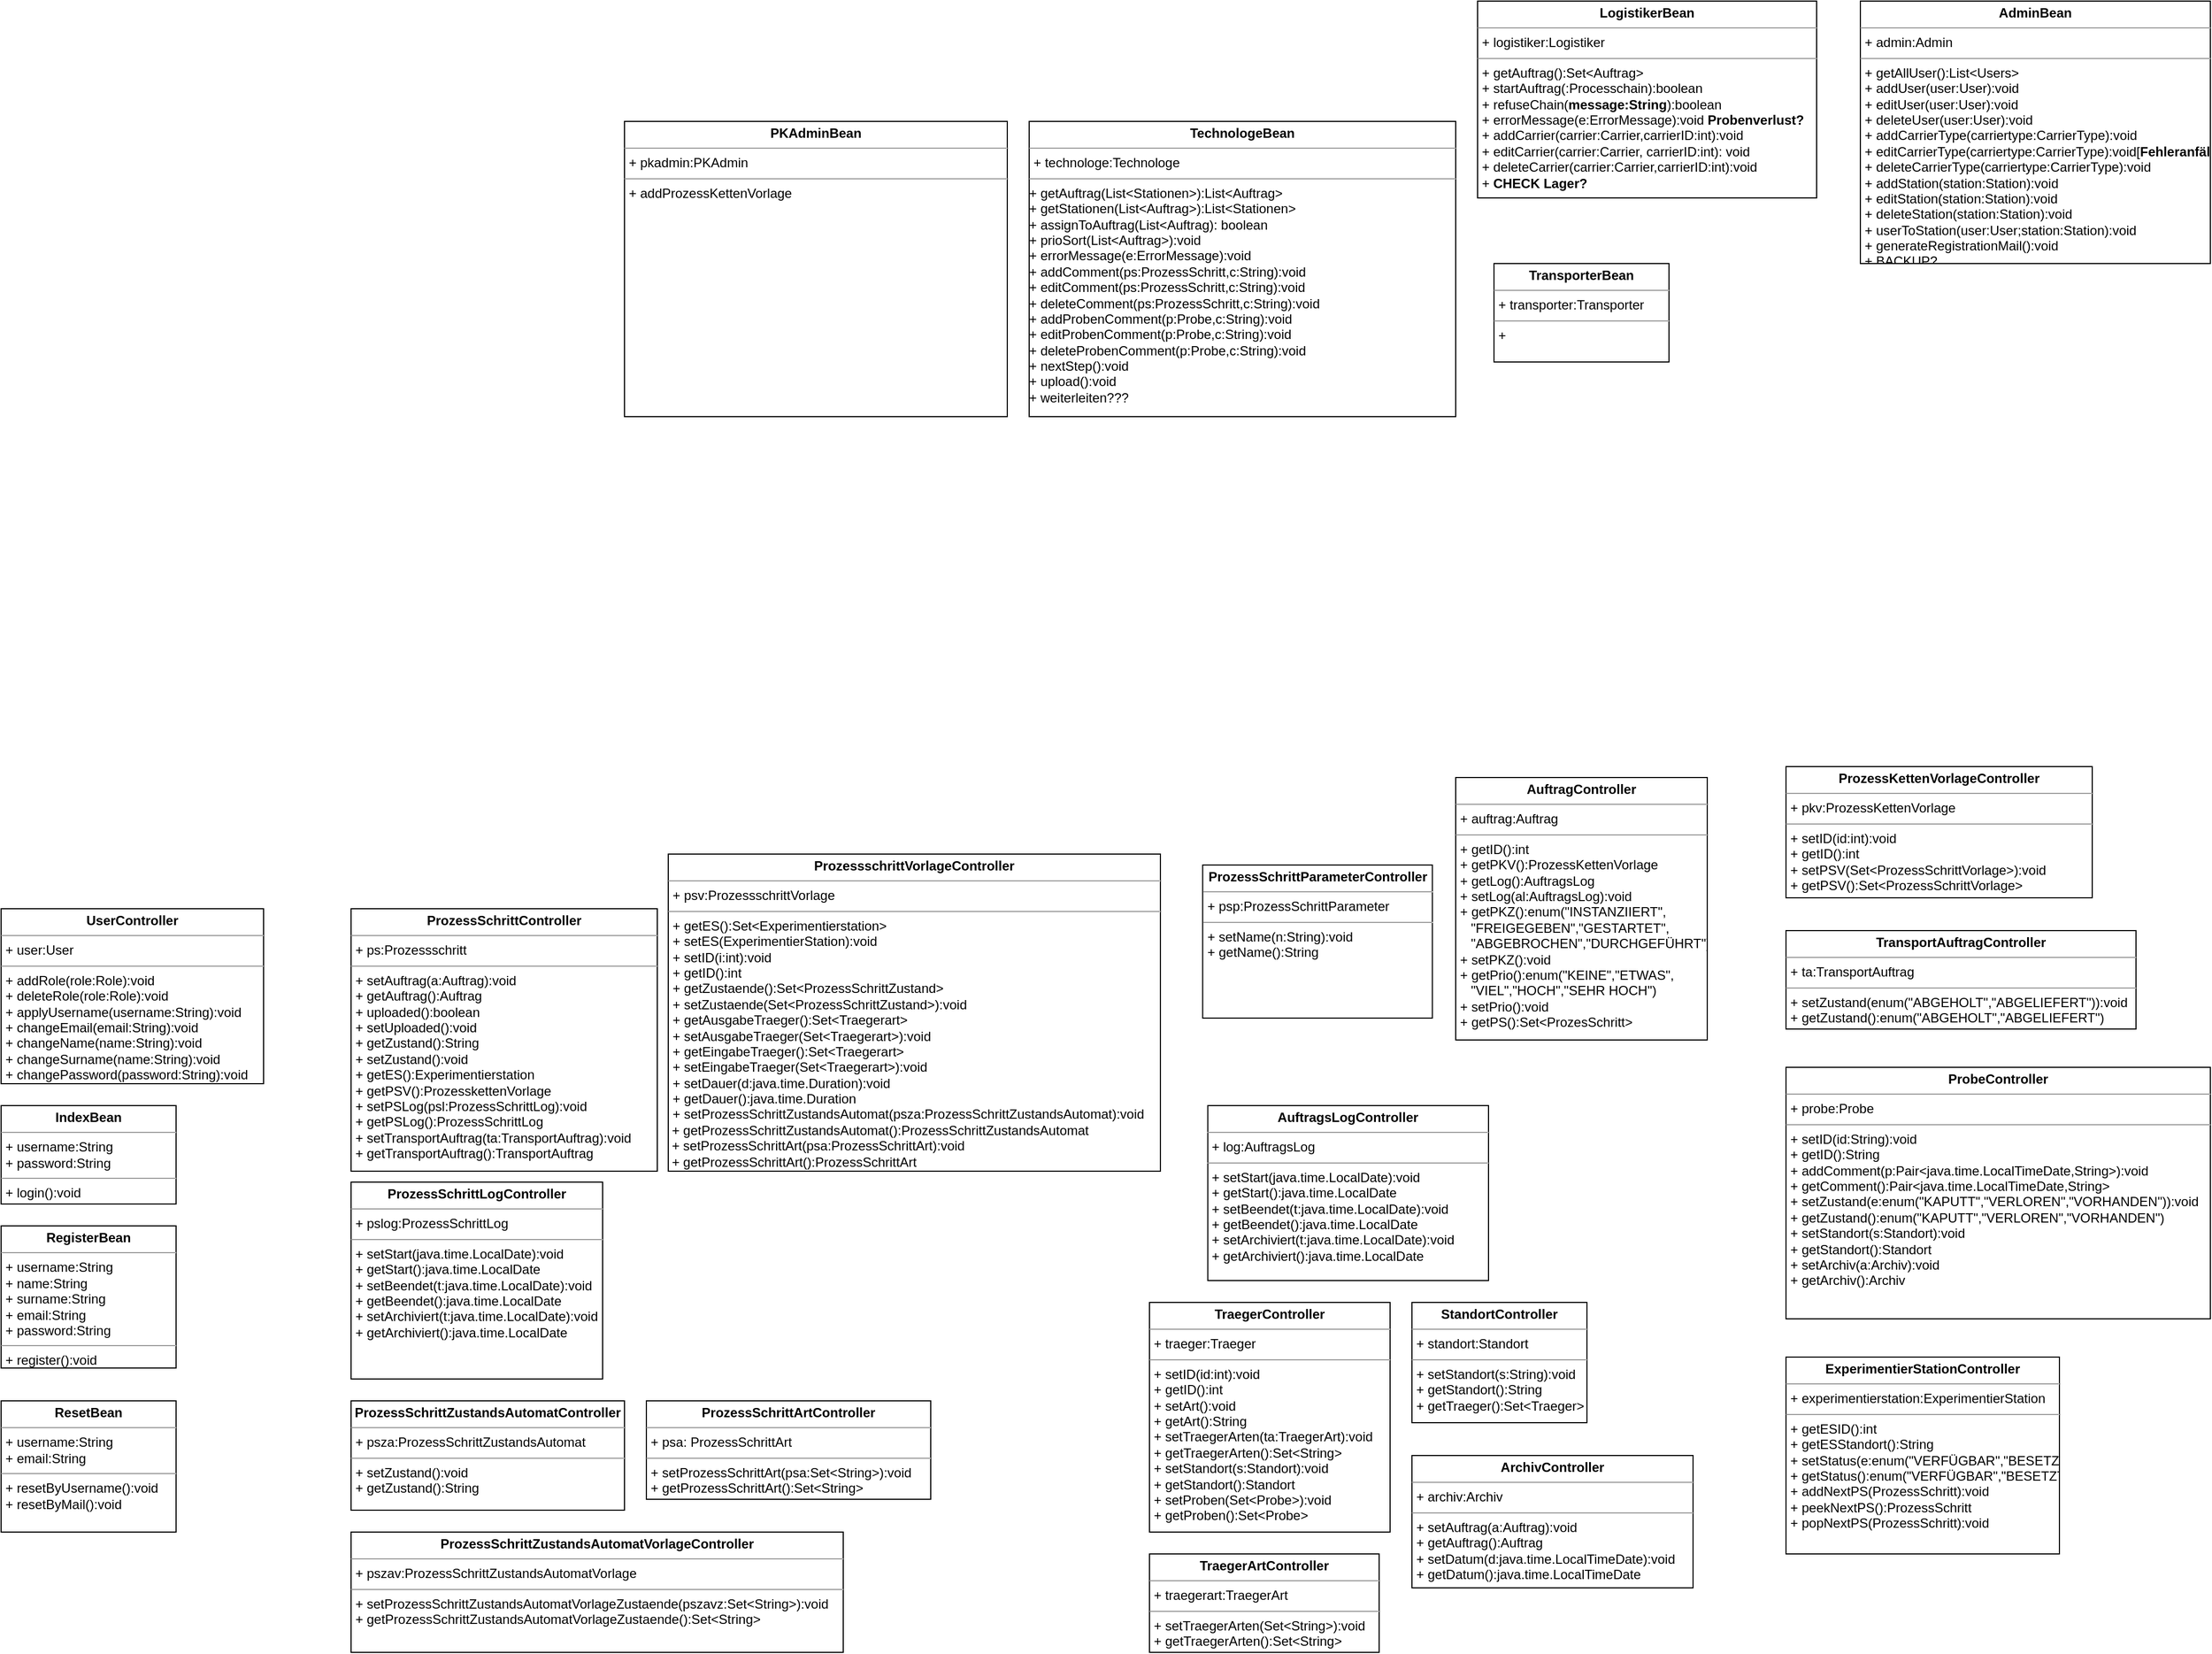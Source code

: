<mxfile version="12.4.3" type="device" pages="1"><diagram id="1I2trbqIhptDOFB38S4y" name="Page-1"><mxGraphModel dx="950" dy="1344" grid="1" gridSize="10" guides="1" tooltips="1" connect="1" arrows="1" fold="1" page="1" pageScale="1" pageWidth="1169" pageHeight="827" math="0" shadow="0"><root><mxCell id="0"/><mxCell id="1" parent="0"/><mxCell id="bt5XZyQBoToWOu4TSzOc-6" value="&lt;p style=&quot;margin: 0px ; margin-top: 4px ; text-align: center&quot;&gt;&lt;b&gt;UserController&lt;/b&gt;&lt;/p&gt;&lt;hr size=&quot;1&quot;&gt;&lt;p style=&quot;margin: 0px ; margin-left: 4px&quot;&gt;+ user:User&lt;/p&gt;&lt;hr size=&quot;1&quot;&gt;&lt;p style=&quot;margin: 0px ; margin-left: 4px&quot;&gt;+ addRole(role:Role):void&lt;/p&gt;&lt;p style=&quot;margin: 0px ; margin-left: 4px&quot;&gt;+ deleteRole(role:Role):void&lt;/p&gt;&lt;p style=&quot;margin: 0px ; margin-left: 4px&quot;&gt;+ applyUsername(username:String):void&lt;/p&gt;&lt;p style=&quot;margin: 0px ; margin-left: 4px&quot;&gt;+ changeEmail(email:String):void&lt;/p&gt;&lt;p style=&quot;margin: 0px ; margin-left: 4px&quot;&gt;&lt;span&gt;+ changeName(name:String):void&lt;/span&gt;&lt;br&gt;&lt;/p&gt;&lt;p style=&quot;margin: 0px 0px 0px 4px&quot;&gt;+ changeSurname(name:String):void&lt;/p&gt;&lt;p style=&quot;margin: 0px 0px 0px 4px&quot;&gt;+ changePassword(password:String):void&lt;/p&gt;&lt;p style=&quot;margin: 0px ; margin-left: 4px&quot;&gt;&amp;nbsp;&amp;nbsp;&lt;/p&gt;" style="verticalAlign=top;align=left;overflow=fill;fontSize=12;fontFamily=Helvetica;html=1;" parent="1" vertex="1"><mxGeometry x="70" y="80" width="240" height="160" as="geometry"/></mxCell><mxCell id="bt5XZyQBoToWOu4TSzOc-8" value="&lt;p style=&quot;margin: 0px ; margin-top: 4px ; text-align: center&quot;&gt;&lt;b&gt;AdminBean&lt;/b&gt;&lt;/p&gt;&lt;hr size=&quot;1&quot;&gt;&lt;p style=&quot;margin: 0px ; margin-left: 4px&quot;&gt;+ admin:Admin&lt;/p&gt;&lt;hr size=&quot;1&quot;&gt;&lt;p style=&quot;margin: 0px ; margin-left: 4px&quot;&gt;+ getAllUser():List&amp;lt;Users&amp;gt;&lt;/p&gt;&lt;p style=&quot;margin: 0px ; margin-left: 4px&quot;&gt;+ addUser(user:User):void&lt;/p&gt;&lt;p style=&quot;margin: 0px ; margin-left: 4px&quot;&gt;+ editUser(user:User):void&lt;/p&gt;&lt;p style=&quot;margin: 0px ; margin-left: 4px&quot;&gt;+ deleteUser(user:User):void&lt;/p&gt;&lt;p style=&quot;margin: 0px ; margin-left: 4px&quot;&gt;+ addCarrierType(carriertype:CarrierType):void&lt;/p&gt;&lt;p style=&quot;margin: 0px ; margin-left: 4px&quot;&gt;+ editCarrierType(carriertype:CarrierType):void&lt;span&gt;[&lt;/span&gt;&lt;b&gt;Fehleranfällig&lt;/b&gt;&lt;span&gt;]&lt;/span&gt;&lt;/p&gt;&lt;p style=&quot;margin: 0px ; margin-left: 4px&quot;&gt;+ deleteCarrierType(carriertype:CarrierType):void&lt;/p&gt;&lt;p style=&quot;margin: 0px ; margin-left: 4px&quot;&gt;+&amp;nbsp;&lt;span&gt;addStation(station:Station):void&lt;/span&gt;&lt;/p&gt;&lt;p style=&quot;margin: 0px ; margin-left: 4px&quot;&gt;+ editStation(station:Station):void&lt;/p&gt;&lt;p style=&quot;margin: 0px ; margin-left: 4px&quot;&gt;+ deleteStation(station:Station):void&lt;/p&gt;&lt;p style=&quot;margin: 0px ; margin-left: 4px&quot;&gt;+ userToStation(user:User;station:Station):void&lt;/p&gt;&lt;p style=&quot;margin: 0px ; margin-left: 4px&quot;&gt;+ generateRegistrationMail():void&lt;/p&gt;&lt;p style=&quot;margin: 0px ; margin-left: 4px&quot;&gt;+ BACKUP?&lt;/p&gt;" style="verticalAlign=top;align=left;overflow=fill;fontSize=12;fontFamily=Helvetica;html=1;" parent="1" vertex="1"><mxGeometry x="1770" y="-750" width="320" height="240" as="geometry"/></mxCell><mxCell id="bt5XZyQBoToWOu4TSzOc-9" value="&lt;p style=&quot;margin: 0px ; margin-top: 4px ; text-align: center&quot;&gt;&lt;b&gt;IndexBean&lt;/b&gt;&lt;/p&gt;&lt;hr size=&quot;1&quot;&gt;&lt;p style=&quot;margin: 0px ; margin-left: 4px&quot;&gt;+ username:String&lt;/p&gt;&lt;p style=&quot;margin: 0px ; margin-left: 4px&quot;&gt;+ password:String&lt;/p&gt;&lt;hr size=&quot;1&quot;&gt;&lt;p style=&quot;margin: 0px ; margin-left: 4px&quot;&gt;+ login():void&lt;/p&gt;&lt;p style=&quot;margin: 0px ; margin-left: 4px&quot;&gt;&lt;br&gt;&lt;/p&gt;" style="verticalAlign=top;align=left;overflow=fill;fontSize=12;fontFamily=Helvetica;html=1;" parent="1" vertex="1"><mxGeometry x="70" y="260" width="160" height="90" as="geometry"/></mxCell><mxCell id="bt5XZyQBoToWOu4TSzOc-10" value="&lt;p style=&quot;margin: 0px ; margin-top: 4px ; text-align: center&quot;&gt;&lt;b&gt;ResetBean&lt;/b&gt;&lt;/p&gt;&lt;hr size=&quot;1&quot;&gt;&lt;p style=&quot;margin: 0px ; margin-left: 4px&quot;&gt;+ username:String&lt;/p&gt;&lt;p style=&quot;margin: 0px ; margin-left: 4px&quot;&gt;+ email:String&lt;/p&gt;&lt;hr size=&quot;1&quot;&gt;&lt;p style=&quot;margin: 0px ; margin-left: 4px&quot;&gt;+ resetByUsername():void&lt;/p&gt;&lt;p style=&quot;margin: 0px ; margin-left: 4px&quot;&gt;+ resetByMail():void&lt;/p&gt;" style="verticalAlign=top;align=left;overflow=fill;fontSize=12;fontFamily=Helvetica;html=1;" parent="1" vertex="1"><mxGeometry x="70" y="530" width="160" height="120" as="geometry"/></mxCell><mxCell id="bt5XZyQBoToWOu4TSzOc-11" value="&lt;p style=&quot;margin: 0px ; margin-top: 4px ; text-align: center&quot;&gt;&lt;b&gt;RegisterBean&lt;/b&gt;&lt;/p&gt;&lt;hr size=&quot;1&quot;&gt;&lt;p style=&quot;margin: 0px ; margin-left: 4px&quot;&gt;+ username:String&lt;/p&gt;&lt;p style=&quot;margin: 0px ; margin-left: 4px&quot;&gt;+ name:String&lt;/p&gt;&lt;p style=&quot;margin: 0px ; margin-left: 4px&quot;&gt;+ surname:String&lt;/p&gt;&lt;p style=&quot;margin: 0px ; margin-left: 4px&quot;&gt;+ email:String&lt;/p&gt;&lt;p style=&quot;margin: 0px ; margin-left: 4px&quot;&gt;+ password:String&lt;/p&gt;&lt;hr size=&quot;1&quot;&gt;&lt;p style=&quot;margin: 0px ; margin-left: 4px&quot;&gt;+ register():void&lt;/p&gt;&lt;p style=&quot;margin: 0px ; margin-left: 4px&quot;&gt;&lt;br&gt;&lt;/p&gt;" style="verticalAlign=top;align=left;overflow=fill;fontSize=12;fontFamily=Helvetica;html=1;" parent="1" vertex="1"><mxGeometry x="70" y="370" width="160" height="130" as="geometry"/></mxCell><mxCell id="w9rJ3m3KGhittXvnt9Jx-1" value="&lt;p style=&quot;margin: 0px ; margin-top: 4px ; text-align: center&quot;&gt;&lt;b&gt;LogistikerBean&lt;/b&gt;&lt;/p&gt;&lt;hr size=&quot;1&quot;&gt;&lt;p style=&quot;margin: 0px ; margin-left: 4px&quot;&gt;+ logistiker:Logistiker&lt;/p&gt;&lt;hr size=&quot;1&quot;&gt;&lt;p style=&quot;margin: 0px ; margin-left: 4px&quot;&gt;+ getAuftrag():Set&amp;lt;Auftrag&amp;gt;&lt;/p&gt;&lt;p style=&quot;margin: 0px ; margin-left: 4px&quot;&gt;+ startAuftrag(:Processchain):boolean&lt;/p&gt;&lt;p style=&quot;margin: 0px ; margin-left: 4px&quot;&gt;+ refuseChain(&lt;b&gt;message:String&lt;/b&gt;):boolean&lt;/p&gt;&lt;p style=&quot;margin: 0px ; margin-left: 4px&quot;&gt;+ errorMessage(e:ErrorMessage):void &lt;b&gt;Probenverlust?&lt;/b&gt;&lt;/p&gt;&lt;p style=&quot;margin: 0px ; margin-left: 4px&quot;&gt;+ addCarrier(carrier:Carrier,carrierID:int):void&lt;/p&gt;&lt;p style=&quot;margin: 0px ; margin-left: 4px&quot;&gt;+ editCarrier(carrier:Carrier, carrierID:int): void&lt;/p&gt;&lt;p style=&quot;margin: 0px ; margin-left: 4px&quot;&gt;+ deleteCarrier(carrier:Carrier,carrierID:int):void&lt;/p&gt;&lt;p style=&quot;margin: 0px ; margin-left: 4px&quot;&gt;+ &lt;b&gt;CHECK Lager?&lt;/b&gt;&lt;/p&gt;" style="verticalAlign=top;align=left;overflow=fill;fontSize=12;fontFamily=Helvetica;html=1;" parent="1" vertex="1"><mxGeometry x="1420" y="-750" width="310" height="180" as="geometry"/></mxCell><mxCell id="w9rJ3m3KGhittXvnt9Jx-5" value="&lt;p style=&quot;margin: 0px ; margin-top: 4px ; text-align: center&quot;&gt;&lt;b&gt;TechnologeBean&lt;/b&gt;&lt;/p&gt;&lt;hr size=&quot;1&quot;&gt;&lt;p style=&quot;margin: 0px ; margin-left: 4px&quot;&gt;+ technologe:Technologe&lt;/p&gt;&lt;hr size=&quot;1&quot;&gt;+ getAuftrag(List&amp;lt;Stationen&amp;gt;):List&amp;lt;Auftrag&amp;gt;&lt;br&gt;+ getStationen(List&amp;lt;Auftrag&amp;gt;):List&amp;lt;Stationen&amp;gt;&lt;br&gt;+ assignToAuftrag(List&amp;lt;Auftrag): boolean&lt;br&gt;+ prioSort(List&amp;lt;Auftrag&amp;gt;):void&lt;br&gt;+ errorMessage(e:ErrorMessage):void&lt;br&gt;+ addComment(ps:ProzessSchritt,c:String):void&lt;br&gt;+ editComment(ps:ProzessSchritt,c:String):void&lt;br&gt;+ deleteComment(ps:ProzessSchritt,c:String):void&lt;br&gt;+ addProbenComment(p:Probe,c:String):void&lt;br&gt;+ editProbenComment(p:Probe,c:String):void&lt;br&gt;+ deleteProbenComment(p:Probe,c:String):void&lt;br&gt;+ nextStep():void&lt;br&gt;+ upload():void&lt;br&gt;+ weiterleiten???" style="verticalAlign=top;align=left;overflow=fill;fontSize=12;fontFamily=Helvetica;html=1;" parent="1" vertex="1"><mxGeometry x="1010" y="-640" width="390" height="270" as="geometry"/></mxCell><mxCell id="22TiIW3xH9G2mGkbkOyh-3" value="&lt;p style=&quot;margin: 0px ; margin-top: 4px ; text-align: center&quot;&gt;&lt;b&gt;PKAdminBean&lt;/b&gt;&lt;/p&gt;&lt;hr size=&quot;1&quot;&gt;&lt;p style=&quot;margin: 0px ; margin-left: 4px&quot;&gt;+ pkadmin:PKAdmin&lt;/p&gt;&lt;hr size=&quot;1&quot;&gt;&lt;p style=&quot;margin: 0px ; margin-left: 4px&quot;&gt;+ addProzessKettenVorlage&lt;/p&gt;" style="verticalAlign=top;align=left;overflow=fill;fontSize=12;fontFamily=Helvetica;html=1;" parent="1" vertex="1"><mxGeometry x="640" y="-640" width="350" height="270" as="geometry"/></mxCell><mxCell id="22TiIW3xH9G2mGkbkOyh-5" value="&lt;p style=&quot;margin: 0px ; margin-top: 4px ; text-align: center&quot;&gt;&lt;b&gt;ProzessKettenVorlageController&lt;/b&gt;&lt;/p&gt;&lt;hr size=&quot;1&quot;&gt;&lt;p style=&quot;margin: 0px ; margin-left: 4px&quot;&gt;+ pkv:ProzessKettenVorlage&lt;/p&gt;&lt;hr size=&quot;1&quot;&gt;&lt;p style=&quot;margin: 0px ; margin-left: 4px&quot;&gt;+ setID(id:int):void&lt;/p&gt;&lt;p style=&quot;margin: 0px ; margin-left: 4px&quot;&gt;+ getID():int&lt;/p&gt;&lt;p style=&quot;margin: 0px ; margin-left: 4px&quot;&gt;+ setPSV(Set&amp;lt;ProzessSchrittVorlage&amp;gt;):void&lt;/p&gt;&lt;p style=&quot;margin: 0px ; margin-left: 4px&quot;&gt;+ getPSV():Set&amp;lt;ProzessSchrittVorlage&amp;gt;&lt;/p&gt;&lt;p style=&quot;margin: 0px ; margin-left: 4px&quot;&gt;&lt;br&gt;&lt;/p&gt;" style="verticalAlign=top;align=left;overflow=fill;fontSize=12;fontFamily=Helvetica;html=1;" parent="1" vertex="1"><mxGeometry x="1702" y="-50" width="280" height="120" as="geometry"/></mxCell><mxCell id="22TiIW3xH9G2mGkbkOyh-6" value="&lt;p style=&quot;margin: 0px ; margin-top: 4px ; text-align: center&quot;&gt;&lt;b&gt;AuftragController&lt;/b&gt;&lt;/p&gt;&lt;hr size=&quot;1&quot;&gt;&lt;p style=&quot;margin: 0px ; margin-left: 4px&quot;&gt;+ auftrag:Auftrag&lt;/p&gt;&lt;hr size=&quot;1&quot;&gt;&lt;p style=&quot;margin: 0px ; margin-left: 4px&quot;&gt;+ getID():int&lt;/p&gt;&lt;p style=&quot;margin: 0px ; margin-left: 4px&quot;&gt;+ getPKV():ProzessKettenVorlage&lt;/p&gt;&lt;p style=&quot;margin: 0px ; margin-left: 4px&quot;&gt;+ getLog():AuftragsLog&lt;/p&gt;&lt;p style=&quot;margin: 0px ; margin-left: 4px&quot;&gt;+ setLog(al:AuftragsLog):void&lt;/p&gt;&lt;p style=&quot;margin: 0px ; margin-left: 4px&quot;&gt;+ getPKZ():enum(&quot;INSTANZIIERT&quot;,&lt;/p&gt;&lt;p style=&quot;margin: 0px ; margin-left: 4px&quot;&gt;&amp;nbsp; &amp;nbsp;&quot;FREIGEGEBEN&quot;,&lt;span&gt;&quot;GESTARTET&quot;,&lt;/span&gt;&lt;/p&gt;&lt;p style=&quot;margin: 0px ; margin-left: 4px&quot;&gt;&amp;nbsp; &amp;nbsp;&quot;ABGEBROCHEN&quot;,&lt;span&gt;&quot;DURCHGEFÜHRT&quot;)&lt;/span&gt;&lt;/p&gt;&lt;p style=&quot;margin: 0px ; margin-left: 4px&quot;&gt;+ setPKZ():void&lt;span&gt;&lt;br&gt;&lt;/span&gt;&lt;/p&gt;&lt;p style=&quot;margin: 0px ; margin-left: 4px&quot;&gt;&lt;span&gt;+ getPrio():enum(&quot;KEINE&quot;,&quot;ETWAS&quot;,&lt;/span&gt;&lt;/p&gt;&lt;p style=&quot;margin: 0px ; margin-left: 4px&quot;&gt;&lt;span&gt;&amp;nbsp; &amp;nbsp;&quot;VIEL&quot;,&quot;HOCH&quot;,&quot;SEHR HOCH&quot;)&lt;/span&gt;&lt;/p&gt;&lt;p style=&quot;margin: 0px ; margin-left: 4px&quot;&gt;&lt;span&gt;+ setPrio():void&lt;/span&gt;&lt;/p&gt;&lt;p style=&quot;margin: 0px ; margin-left: 4px&quot;&gt;&lt;span&gt;+ getPS():Set&amp;lt;ProzesSchritt&amp;gt;&lt;/span&gt;&lt;/p&gt;&lt;p style=&quot;margin: 0px ; margin-left: 4px&quot;&gt;&lt;span&gt;&lt;br&gt;&lt;/span&gt;&lt;/p&gt;" style="verticalAlign=top;align=left;overflow=fill;fontSize=12;fontFamily=Helvetica;html=1;" parent="1" vertex="1"><mxGeometry x="1400" y="-40" width="230" height="240" as="geometry"/></mxCell><mxCell id="22TiIW3xH9G2mGkbkOyh-7" value="&lt;p style=&quot;margin: 0px ; margin-top: 4px ; text-align: center&quot;&gt;&lt;b&gt;AuftragsLogController&lt;/b&gt;&lt;/p&gt;&lt;hr size=&quot;1&quot;&gt;&lt;p style=&quot;margin: 0px ; margin-left: 4px&quot;&gt;+ log:AuftragsLog&lt;/p&gt;&lt;hr size=&quot;1&quot;&gt;&lt;p style=&quot;margin: 0px ; margin-left: 4px&quot;&gt;+ setStart(java.time.LocalDate):void&lt;/p&gt;&lt;p style=&quot;margin: 0px ; margin-left: 4px&quot;&gt;+ getStart():java.time.LocalDate&lt;/p&gt;&lt;p style=&quot;margin: 0px ; margin-left: 4px&quot;&gt;+ setBeendet(t:java.time.LocalDate):void&lt;/p&gt;&lt;p style=&quot;margin: 0px ; margin-left: 4px&quot;&gt;+ getBeendet():java.time.LocalDate&lt;/p&gt;&lt;p style=&quot;margin: 0px ; margin-left: 4px&quot;&gt;+ setArchiviert(t:java.time.LocalDate):void&lt;/p&gt;&lt;p style=&quot;margin: 0px ; margin-left: 4px&quot;&gt;+ getArchiviert():java.time.LocalDate&lt;/p&gt;" style="verticalAlign=top;align=left;overflow=fill;fontSize=12;fontFamily=Helvetica;html=1;" parent="1" vertex="1"><mxGeometry x="1173.33" y="260" width="256.67" height="160" as="geometry"/></mxCell><mxCell id="22TiIW3xH9G2mGkbkOyh-8" value="&lt;p style=&quot;margin: 0px ; margin-top: 4px ; text-align: center&quot;&gt;&lt;b&gt;ProzessSchrittController&lt;/b&gt;&lt;/p&gt;&lt;hr size=&quot;1&quot;&gt;&lt;p style=&quot;margin: 0px ; margin-left: 4px&quot;&gt;+ ps:Prozessschritt&lt;/p&gt;&lt;hr size=&quot;1&quot;&gt;&lt;p style=&quot;margin: 0px ; margin-left: 4px&quot;&gt;+ setAuftrag(a:Auftrag):void&lt;/p&gt;&lt;p style=&quot;margin: 0px ; margin-left: 4px&quot;&gt;+ getAuftrag():Auftrag&lt;/p&gt;&lt;p style=&quot;margin: 0px ; margin-left: 4px&quot;&gt;+ uploaded():boolean&lt;/p&gt;&lt;p style=&quot;margin: 0px 0px 0px 4px&quot;&gt;+ setUploaded():void&lt;/p&gt;&lt;p style=&quot;margin: 0px ; margin-left: 4px&quot;&gt;+ getZustand():String&lt;/p&gt;&lt;p style=&quot;margin: 0px ; margin-left: 4px&quot;&gt;+ setZustand():void&lt;/p&gt;&lt;p style=&quot;margin: 0px ; margin-left: 4px&quot;&gt;+ getES():Experimentierstation&lt;/p&gt;&lt;p style=&quot;margin: 0px ; margin-left: 4px&quot;&gt;+ getPSV():ProzesskettenVorlage&lt;/p&gt;&lt;p style=&quot;margin: 0px ; margin-left: 4px&quot;&gt;+ setPSLog(psl:ProzessSchrittLog):void&lt;/p&gt;&lt;p style=&quot;margin: 0px ; margin-left: 4px&quot;&gt;+ getPSLog():ProzessSchrittLog&lt;/p&gt;&lt;p style=&quot;margin: 0px ; margin-left: 4px&quot;&gt;+ setTransportAuftrag(ta:TransportAuftrag):void&lt;/p&gt;&lt;p style=&quot;margin: 0px ; margin-left: 4px&quot;&gt;+ getTransportAuftrag():TransportAuftrag&lt;/p&gt;&lt;p style=&quot;margin: 0px ; margin-left: 4px&quot;&gt;&lt;br&gt;&lt;/p&gt;" style="verticalAlign=top;align=left;overflow=fill;fontSize=12;fontFamily=Helvetica;html=1;" parent="1" vertex="1"><mxGeometry x="390" y="80" width="280" height="240" as="geometry"/></mxCell><mxCell id="22TiIW3xH9G2mGkbkOyh-11" value="&lt;p style=&quot;margin: 0px ; margin-top: 4px ; text-align: center&quot;&gt;&lt;b&gt;ProzessschrittVorlageController&lt;/b&gt;&lt;/p&gt;&lt;hr size=&quot;1&quot;&gt;&lt;p style=&quot;margin: 0px ; margin-left: 4px&quot;&gt;+ psv:ProzessschrittVorlage&lt;/p&gt;&lt;hr size=&quot;1&quot;&gt;&lt;p style=&quot;margin: 0px ; margin-left: 4px&quot;&gt;+ getES():Set&amp;lt;Experimentierstation&amp;gt;&lt;/p&gt;&lt;p style=&quot;margin: 0px ; margin-left: 4px&quot;&gt;+ setES(ExperimentierStation):void&lt;/p&gt;&lt;p style=&quot;margin: 0px ; margin-left: 4px&quot;&gt;+ setID(i:int):void&lt;/p&gt;&lt;p style=&quot;margin: 0px ; margin-left: 4px&quot;&gt;+ getID():int&lt;/p&gt;&lt;p style=&quot;margin: 0px ; margin-left: 4px&quot;&gt;+ getZustaende():Set&amp;lt;ProzessSchrittZustand&amp;gt;&lt;/p&gt;&lt;p style=&quot;margin: 0px ; margin-left: 4px&quot;&gt;+ setZustaende(Set&amp;lt;ProzessSchrittZustand&amp;gt;):void&lt;/p&gt;&lt;p style=&quot;margin: 0px ; margin-left: 4px&quot;&gt;+ getAusgabeTraeger():Set&amp;lt;Traegerart&amp;gt;&lt;/p&gt;&lt;p style=&quot;margin: 0px ; margin-left: 4px&quot;&gt;+ setAusgabeTraeger(Set&amp;lt;Traegerart&amp;gt;):void&lt;/p&gt;&lt;p style=&quot;margin: 0px ; margin-left: 4px&quot;&gt;+ getEingabeTraeger():Set&amp;lt;Traegerart&amp;gt;&lt;/p&gt;&lt;p style=&quot;margin: 0px ; margin-left: 4px&quot;&gt;+ setEingabeTraeger(Set&amp;lt;Traegerart&amp;gt;):void&lt;/p&gt;&lt;p style=&quot;margin: 0px ; margin-left: 4px&quot;&gt;+ setDauer(d:java.time.Duration):void&lt;/p&gt;&lt;p style=&quot;margin: 0px ; margin-left: 4px&quot;&gt;+ getDauer():java.time.Duration&lt;/p&gt;&lt;p style=&quot;margin: 0px ; margin-left: 4px&quot;&gt;+ setProzessSchrittZustandsAutomat(psza:ProzessSchrittZustandsAutomat):void&lt;/p&gt;&amp;nbsp;+ getProzessSchrittZustandsAutomat():ProzessSchrittZustandsAutomat&lt;br&gt;&amp;nbsp;+ setProzessSchrittArt(psa:ProzessSchrittArt):void&lt;br&gt;&amp;nbsp;+ getProzessSchrittArt():ProzessSchrittArt&lt;br&gt;&lt;p style=&quot;margin: 0px ; margin-left: 4px&quot;&gt;&lt;br&gt;&lt;/p&gt;" style="verticalAlign=top;align=left;overflow=fill;fontSize=12;fontFamily=Helvetica;html=1;" parent="1" vertex="1"><mxGeometry x="680" y="30" width="450" height="290" as="geometry"/></mxCell><mxCell id="22TiIW3xH9G2mGkbkOyh-12" value="&lt;p style=&quot;margin: 0px ; margin-top: 4px ; text-align: center&quot;&gt;&lt;b&gt;ProzessSchrittLogController&lt;/b&gt;&lt;/p&gt;&lt;hr size=&quot;1&quot;&gt;&lt;p style=&quot;margin: 0px ; margin-left: 4px&quot;&gt;+ pslog:ProzessSchrittLog&lt;/p&gt;&lt;hr size=&quot;1&quot;&gt;&lt;p style=&quot;margin: 0px 0px 0px 4px&quot;&gt;+ setStart(java.time.LocalDate):void&lt;/p&gt;&lt;p style=&quot;margin: 0px 0px 0px 4px&quot;&gt;+ getStart():java.time.LocalDate&lt;/p&gt;&lt;p style=&quot;margin: 0px 0px 0px 4px&quot;&gt;+ setBeendet(t:java.time.LocalDate):void&lt;/p&gt;&lt;p style=&quot;margin: 0px 0px 0px 4px&quot;&gt;+ getBeendet():java.time.LocalDate&lt;/p&gt;&lt;p style=&quot;margin: 0px 0px 0px 4px&quot;&gt;+ setArchiviert(t:java.time.LocalDate):void&lt;/p&gt;&lt;p style=&quot;margin: 0px 0px 0px 4px&quot;&gt;+ getArchiviert():java.time.LocalDate&lt;/p&gt;" style="verticalAlign=top;align=left;overflow=fill;fontSize=12;fontFamily=Helvetica;html=1;" parent="1" vertex="1"><mxGeometry x="390" y="330" width="230" height="180" as="geometry"/></mxCell><mxCell id="22TiIW3xH9G2mGkbkOyh-13" value="&lt;p style=&quot;margin: 0px ; margin-top: 4px ; text-align: center&quot;&gt;&lt;b&gt;TransportAuftragController&lt;/b&gt;&lt;/p&gt;&lt;hr size=&quot;1&quot;&gt;&lt;p style=&quot;margin: 0px ; margin-left: 4px&quot;&gt;+ ta:TransportAuftrag&lt;/p&gt;&lt;hr size=&quot;1&quot;&gt;&lt;p style=&quot;margin: 0px ; margin-left: 4px&quot;&gt;+ setZustand(enum(&quot;ABGEHOLT&quot;,&quot;ABGELIEFERT&quot;)):void&lt;/p&gt;&lt;p style=&quot;margin: 0px ; margin-left: 4px&quot;&gt;+ getZustand():enum(&quot;ABGEHOLT&quot;,&quot;ABGELIEFERT&quot;)&lt;/p&gt;" style="verticalAlign=top;align=left;overflow=fill;fontSize=12;fontFamily=Helvetica;html=1;" parent="1" vertex="1"><mxGeometry x="1702" y="100" width="320" height="90" as="geometry"/></mxCell><mxCell id="22TiIW3xH9G2mGkbkOyh-14" value="&lt;p style=&quot;margin: 0px ; margin-top: 4px ; text-align: center&quot;&gt;&lt;b&gt;ProzessSchrittZustandsAutomatController&lt;/b&gt;&lt;/p&gt;&lt;hr size=&quot;1&quot;&gt;&lt;p style=&quot;margin: 0px ; margin-left: 4px&quot;&gt;+ psza:ProzessSchrittZustandsAutomat&lt;/p&gt;&lt;hr size=&quot;1&quot;&gt;&lt;p style=&quot;margin: 0px ; margin-left: 4px&quot;&gt;+ setZustand():void&lt;/p&gt;&lt;p style=&quot;margin: 0px ; margin-left: 4px&quot;&gt;+ getZustand():String&lt;/p&gt;" style="verticalAlign=top;align=left;overflow=fill;fontSize=12;fontFamily=Helvetica;html=1;" parent="1" vertex="1"><mxGeometry x="390" y="530" width="250" height="100" as="geometry"/></mxCell><mxCell id="22TiIW3xH9G2mGkbkOyh-19" value="&lt;p style=&quot;margin: 0px ; margin-top: 4px ; text-align: center&quot;&gt;&lt;b&gt;ProzessSchrittArtController&lt;/b&gt;&lt;/p&gt;&lt;hr size=&quot;1&quot;&gt;&lt;p style=&quot;margin: 0px ; margin-left: 4px&quot;&gt;+ psa: ProzessSchrittArt&lt;/p&gt;&lt;hr size=&quot;1&quot;&gt;&lt;p style=&quot;margin: 0px ; margin-left: 4px&quot;&gt;+ setProzessSchrittArt(psa:Set&amp;lt;String&amp;gt;):void&lt;/p&gt;&lt;p style=&quot;margin: 0px ; margin-left: 4px&quot;&gt;+ getProzessSchrittArt():Set&amp;lt;String&amp;gt;&lt;/p&gt;" style="verticalAlign=top;align=left;overflow=fill;fontSize=12;fontFamily=Helvetica;html=1;" parent="1" vertex="1"><mxGeometry x="660" y="530" width="260" height="90" as="geometry"/></mxCell><mxCell id="22TiIW3xH9G2mGkbkOyh-21" value="&lt;p style=&quot;margin: 0px ; margin-top: 4px ; text-align: center&quot;&gt;&lt;b&gt;ProzessSchrittZustandsAutomatVorlageController&lt;/b&gt;&lt;/p&gt;&lt;hr size=&quot;1&quot;&gt;&lt;p style=&quot;margin: 0px ; margin-left: 4px&quot;&gt;+ pszav:ProzessSchrittZustandsAutomatVorlage&lt;/p&gt;&lt;hr size=&quot;1&quot;&gt;&lt;p style=&quot;margin: 0px ; margin-left: 4px&quot;&gt;+ setProzessSchrittZustandsAutomatVorlageZustaende(pszavz:Set&amp;lt;String&amp;gt;):void&lt;/p&gt;&lt;p style=&quot;margin: 0px ; margin-left: 4px&quot;&gt;+ getProzessSchrittZustandsAutomatVorlageZustaende():Set&amp;lt;String&amp;gt;&lt;/p&gt;" style="verticalAlign=top;align=left;overflow=fill;fontSize=12;fontFamily=Helvetica;html=1;" parent="1" vertex="1"><mxGeometry x="390" y="650" width="450" height="110" as="geometry"/></mxCell><mxCell id="22TiIW3xH9G2mGkbkOyh-22" value="&lt;p style=&quot;margin: 0px ; margin-top: 4px ; text-align: center&quot;&gt;&lt;b&gt;TraegerController&lt;/b&gt;&lt;/p&gt;&lt;hr size=&quot;1&quot;&gt;&lt;p style=&quot;margin: 0px ; margin-left: 4px&quot;&gt;+ traeger:Traeger&lt;/p&gt;&lt;hr size=&quot;1&quot;&gt;&lt;p style=&quot;margin: 0px ; margin-left: 4px&quot;&gt;+ setID(id:int):void&lt;/p&gt;&lt;p style=&quot;margin: 0px ; margin-left: 4px&quot;&gt;+ getID():int&lt;/p&gt;&lt;p style=&quot;margin: 0px ; margin-left: 4px&quot;&gt;+ setArt():void&lt;/p&gt;&lt;p style=&quot;margin: 0px ; margin-left: 4px&quot;&gt;+ getArt():String&lt;/p&gt;&lt;p style=&quot;margin: 0px ; margin-left: 4px&quot;&gt;+ setTraegerArten(ta:TraegerArt):void&lt;/p&gt;&lt;p style=&quot;margin: 0px ; margin-left: 4px&quot;&gt;+ getTraegerArten():Set&amp;lt;String&amp;gt;&lt;/p&gt;&lt;p style=&quot;margin: 0px ; margin-left: 4px&quot;&gt;+ setStandort(s:Standort):void&lt;/p&gt;&lt;p style=&quot;margin: 0px ; margin-left: 4px&quot;&gt;+ getStandort():Standort&lt;/p&gt;&lt;p style=&quot;margin: 0px ; margin-left: 4px&quot;&gt;+ setProben(Set&amp;lt;Probe&amp;gt;):void&lt;/p&gt;&lt;p style=&quot;margin: 0px ; margin-left: 4px&quot;&gt;+ getProben():Set&amp;lt;Probe&amp;gt;&lt;/p&gt;&lt;p style=&quot;margin: 0px ; margin-left: 4px&quot;&gt;&lt;br&gt;&lt;/p&gt;" style="verticalAlign=top;align=left;overflow=fill;fontSize=12;fontFamily=Helvetica;html=1;" parent="1" vertex="1"><mxGeometry x="1120" y="440" width="220" height="210" as="geometry"/></mxCell><mxCell id="22TiIW3xH9G2mGkbkOyh-24" value="&lt;p style=&quot;margin: 0px ; margin-top: 4px ; text-align: center&quot;&gt;&lt;b&gt;StandortController&lt;/b&gt;&lt;/p&gt;&lt;hr size=&quot;1&quot;&gt;&lt;p style=&quot;margin: 0px ; margin-left: 4px&quot;&gt;+ standort:Standort&lt;/p&gt;&lt;hr size=&quot;1&quot;&gt;&lt;p style=&quot;margin: 0px ; margin-left: 4px&quot;&gt;+ setStandort(s:String):void&lt;/p&gt;&lt;p style=&quot;margin: 0px ; margin-left: 4px&quot;&gt;+ getStandort():String&lt;/p&gt;&lt;p style=&quot;margin: 0px ; margin-left: 4px&quot;&gt;+ getTraeger():Set&amp;lt;Traeger&amp;gt;&lt;/p&gt;" style="verticalAlign=top;align=left;overflow=fill;fontSize=12;fontFamily=Helvetica;html=1;" parent="1" vertex="1"><mxGeometry x="1360" y="440" width="160" height="110" as="geometry"/></mxCell><mxCell id="22TiIW3xH9G2mGkbkOyh-25" value="&lt;p style=&quot;margin: 0px ; margin-top: 4px ; text-align: center&quot;&gt;&lt;b&gt;ProbeController&lt;/b&gt;&lt;/p&gt;&lt;hr size=&quot;1&quot;&gt;&lt;p style=&quot;margin: 0px ; margin-left: 4px&quot;&gt;+ probe:Probe&lt;/p&gt;&lt;hr size=&quot;1&quot;&gt;&lt;p style=&quot;margin: 0px ; margin-left: 4px&quot;&gt;+ setID(id:String):void&lt;/p&gt;&lt;p style=&quot;margin: 0px ; margin-left: 4px&quot;&gt;+ getID():String&lt;/p&gt;&lt;p style=&quot;margin: 0px ; margin-left: 4px&quot;&gt;+ addComment(p:Pair&amp;lt;java.time.LocalTimeDate,String&amp;gt;):void&lt;/p&gt;&lt;p style=&quot;margin: 0px ; margin-left: 4px&quot;&gt;+ getComment():Pair&amp;lt;java.time.LocalTimeDate,String&amp;gt;&lt;/p&gt;&lt;p style=&quot;margin: 0px ; margin-left: 4px&quot;&gt;+ setZustand(e:enum(&quot;KAPUTT&quot;,&quot;VERLOREN&quot;,&quot;VORHANDEN&quot;)):void&lt;/p&gt;&lt;p style=&quot;margin: 0px ; margin-left: 4px&quot;&gt;+ getZustand():enum(&quot;KAPUTT&quot;,&quot;VERLOREN&quot;,&quot;VORHANDEN&quot;)&lt;/p&gt;&lt;p style=&quot;margin: 0px ; margin-left: 4px&quot;&gt;+ setStandort(s:Standort):void&lt;/p&gt;&lt;p style=&quot;margin: 0px ; margin-left: 4px&quot;&gt;+ getStandort():Standort&lt;/p&gt;&lt;p style=&quot;margin: 0px ; margin-left: 4px&quot;&gt;+ setArchiv(a:Archiv):void&lt;/p&gt;&lt;p style=&quot;margin: 0px ; margin-left: 4px&quot;&gt;+ getArchiv():Archiv&lt;/p&gt;" style="verticalAlign=top;align=left;overflow=fill;fontSize=12;fontFamily=Helvetica;html=1;" parent="1" vertex="1"><mxGeometry x="1702" y="225" width="388" height="230" as="geometry"/></mxCell><mxCell id="22TiIW3xH9G2mGkbkOyh-26" value="&lt;p style=&quot;margin: 0px ; margin-top: 4px ; text-align: center&quot;&gt;&lt;b&gt;TraegerArtController&lt;/b&gt;&lt;/p&gt;&lt;hr size=&quot;1&quot;&gt;&lt;p style=&quot;margin: 0px ; margin-left: 4px&quot;&gt;+ traegerart:TraegerArt&lt;/p&gt;&lt;hr size=&quot;1&quot;&gt;&lt;p style=&quot;margin: 0px ; margin-left: 4px&quot;&gt;+ setTraegerArten(Set&amp;lt;String&amp;gt;):void&lt;/p&gt;&lt;p style=&quot;margin: 0px ; margin-left: 4px&quot;&gt;+ getTraegerArten():Set&amp;lt;String&amp;gt;&lt;/p&gt;&lt;p style=&quot;margin: 0px ; margin-left: 4px&quot;&gt;&lt;br&gt;&lt;/p&gt;" style="verticalAlign=top;align=left;overflow=fill;fontSize=12;fontFamily=Helvetica;html=1;" parent="1" vertex="1"><mxGeometry x="1120" y="670" width="210" height="90" as="geometry"/></mxCell><mxCell id="22TiIW3xH9G2mGkbkOyh-27" value="&lt;p style=&quot;margin: 0px ; margin-top: 4px ; text-align: center&quot;&gt;&lt;b&gt;ArchivController&lt;/b&gt;&lt;/p&gt;&lt;hr size=&quot;1&quot;&gt;&lt;p style=&quot;margin: 0px ; margin-left: 4px&quot;&gt;+ archiv:Archiv&lt;/p&gt;&lt;hr size=&quot;1&quot;&gt;&lt;p style=&quot;margin: 0px ; margin-left: 4px&quot;&gt;+ setAuftrag(a:Auftrag):void&lt;/p&gt;&lt;p style=&quot;margin: 0px ; margin-left: 4px&quot;&gt;+ getAuftrag():Auftrag&lt;/p&gt;&lt;p style=&quot;margin: 0px ; margin-left: 4px&quot;&gt;+ setDatum(d:java.time.LocalTimeDate):void&lt;/p&gt;&lt;p style=&quot;margin: 0px ; margin-left: 4px&quot;&gt;+ getDatum():java.time.LocalTimeDate&lt;/p&gt;" style="verticalAlign=top;align=left;overflow=fill;fontSize=12;fontFamily=Helvetica;html=1;" parent="1" vertex="1"><mxGeometry x="1360" y="580" width="257" height="121" as="geometry"/></mxCell><mxCell id="22TiIW3xH9G2mGkbkOyh-28" value="&lt;p style=&quot;margin: 0px ; margin-top: 4px ; text-align: center&quot;&gt;&lt;b&gt;ProzessSchrittParameterController&lt;/b&gt;&lt;/p&gt;&lt;hr size=&quot;1&quot;&gt;&lt;p style=&quot;margin: 0px ; margin-left: 4px&quot;&gt;+ psp:ProzessSchrittParameter&lt;/p&gt;&lt;hr size=&quot;1&quot;&gt;&lt;p style=&quot;margin: 0px ; margin-left: 4px&quot;&gt;+ setName(n:String):void&lt;/p&gt;&lt;p style=&quot;margin: 0px ; margin-left: 4px&quot;&gt;+ getName():String&lt;/p&gt;" style="verticalAlign=top;align=left;overflow=fill;fontSize=12;fontFamily=Helvetica;html=1;" parent="1" vertex="1"><mxGeometry x="1168.66" y="40" width="210" height="140" as="geometry"/></mxCell><mxCell id="22TiIW3xH9G2mGkbkOyh-29" value="&lt;p style=&quot;margin: 0px ; margin-top: 4px ; text-align: center&quot;&gt;&lt;b&gt;ExperimentierStationController&lt;/b&gt;&lt;/p&gt;&lt;hr size=&quot;1&quot;&gt;&lt;p style=&quot;margin: 0px ; margin-left: 4px&quot;&gt;+ experimentierstation:ExperimentierStation&lt;/p&gt;&lt;hr size=&quot;1&quot;&gt;&lt;p style=&quot;margin: 0px ; margin-left: 4px&quot;&gt;+ getESID():int&lt;/p&gt;&lt;p style=&quot;margin: 0px ; margin-left: 4px&quot;&gt;+ getESStandort():String&lt;/p&gt;&lt;p style=&quot;margin: 0px ; margin-left: 4px&quot;&gt;+ setStatus(e:enum(&quot;VERFÜGBAR&quot;,&quot;BESETZT&quot;,&quot;KAPUTT&quot;)):void&lt;/p&gt;&lt;p style=&quot;margin: 0px ; margin-left: 4px&quot;&gt;+ getStatus():enum(&quot;VERFÜGBAR&quot;,&quot;BESETZT&quot;,&quot;KAPUTT&quot;)&lt;/p&gt;&lt;p style=&quot;margin: 0px ; margin-left: 4px&quot;&gt;+ addNextPS(ProzessSchritt):void&lt;/p&gt;&lt;p style=&quot;margin: 0px ; margin-left: 4px&quot;&gt;+ peekNextPS():ProzessSchritt&lt;/p&gt;&lt;p style=&quot;margin: 0px ; margin-left: 4px&quot;&gt;+ popNextPS(ProzessSchritt):void&lt;/p&gt;" style="verticalAlign=top;align=left;overflow=fill;fontSize=12;fontFamily=Helvetica;html=1;" parent="1" vertex="1"><mxGeometry x="1702" y="490" width="250" height="180" as="geometry"/></mxCell><mxCell id="22TiIW3xH9G2mGkbkOyh-31" value="&lt;p style=&quot;margin: 0px ; margin-top: 4px ; text-align: center&quot;&gt;&lt;b&gt;TransporterBean&lt;/b&gt;&lt;/p&gt;&lt;hr size=&quot;1&quot;&gt;&lt;p style=&quot;margin: 0px ; margin-left: 4px&quot;&gt;+ transporter:Transporter&lt;/p&gt;&lt;hr size=&quot;1&quot;&gt;&lt;p style=&quot;margin: 0px ; margin-left: 4px&quot;&gt;+&amp;nbsp;&lt;/p&gt;" style="verticalAlign=top;align=left;overflow=fill;fontSize=12;fontFamily=Helvetica;html=1;" parent="1" vertex="1"><mxGeometry x="1435" y="-510" width="160" height="90" as="geometry"/></mxCell></root></mxGraphModel></diagram></mxfile>